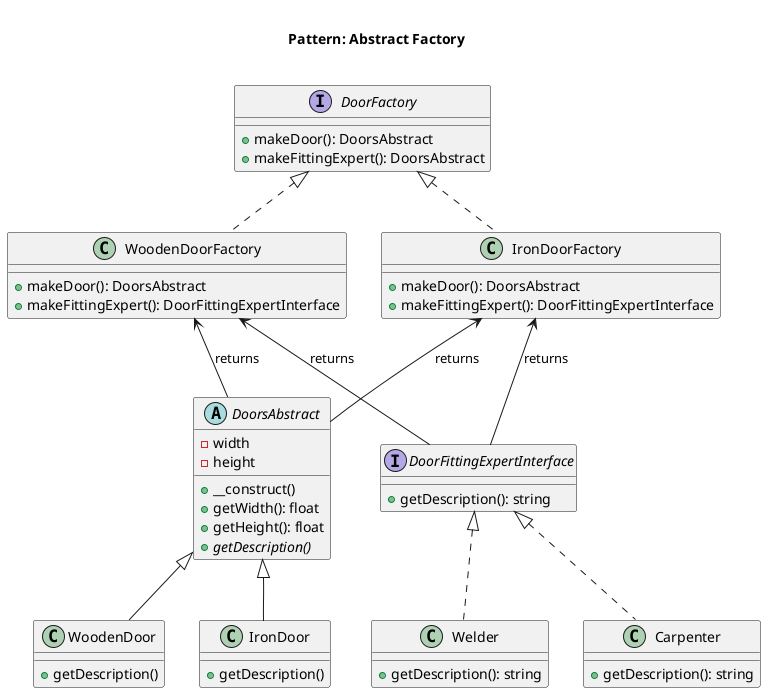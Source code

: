 @startuml
    Title <size:20>\nPattern: Abstract Factory\n

    abstract class DoorsAbstract {
		- width
		- height
		+ __construct()
		+ getWidth(): float
		+ getHeight(): float
        + {abstract} getDescription()
    }

    interface DoorFittingExpertInterface {
        + getDescription(): string
    }

    class Welder implements DoorFittingExpertInterface {
        + getDescription(): string
    }

    class Carpenter implements DoorFittingExpertInterface {
        + getDescription(): string
    }

    interface DoorFactory {
        + makeDoor(): DoorsAbstract
        + makeFittingExpert(): DoorsAbstract
    }

    class WoodenDoorFactory implements DoorFactory {
        + makeDoor(): DoorsAbstract
        + makeFittingExpert(): DoorFittingExpertInterface
    }

	WoodenDoorFactory <-- DoorsAbstract: returns
	WoodenDoorFactory <-- DoorFittingExpertInterface: returns


    class IronDoorFactory implements DoorFactory {
        + makeDoor(): DoorsAbstract
        + makeFittingExpert(): DoorFittingExpertInterface
    }

	IronDoorFactory <-- DoorsAbstract: returns
	IronDoorFactory <-- DoorFittingExpertInterface: returns

    class WoodenDoor extends DoorsAbstract {
        + getDescription()
    }

    class IronDoor extends DoorsAbstract {
        + getDescription()
    }


'DoorFactoryInterface.php
'Carpenter.php
'WoodenDoorFactory.php
'IronDoor.php
'DoorsAbstract.php
'WoodenDoor.php
'DoorFittingExpertInterface.php
'Welder.php
'IronDoorFactory.php




'    WoodenDoorFactory --> DoorFactory: " implements"
'    IronDoorFactory --> DoorFactory: " implements"
'    Welder --> DoorFittingExpert: " implements"
'    Carpenter --> DoorFittingExpert: " implements"

@enduml